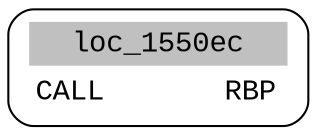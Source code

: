 digraph asm_graph {
1941 [
shape="Mrecord" fontname="Courier New"label =<<table border="0" cellborder="0" cellpadding="3"><tr><td align="center" colspan="2" bgcolor="grey">loc_1550ec</td></tr><tr><td align="left">CALL       RBP</td></tr></table>> ];
}